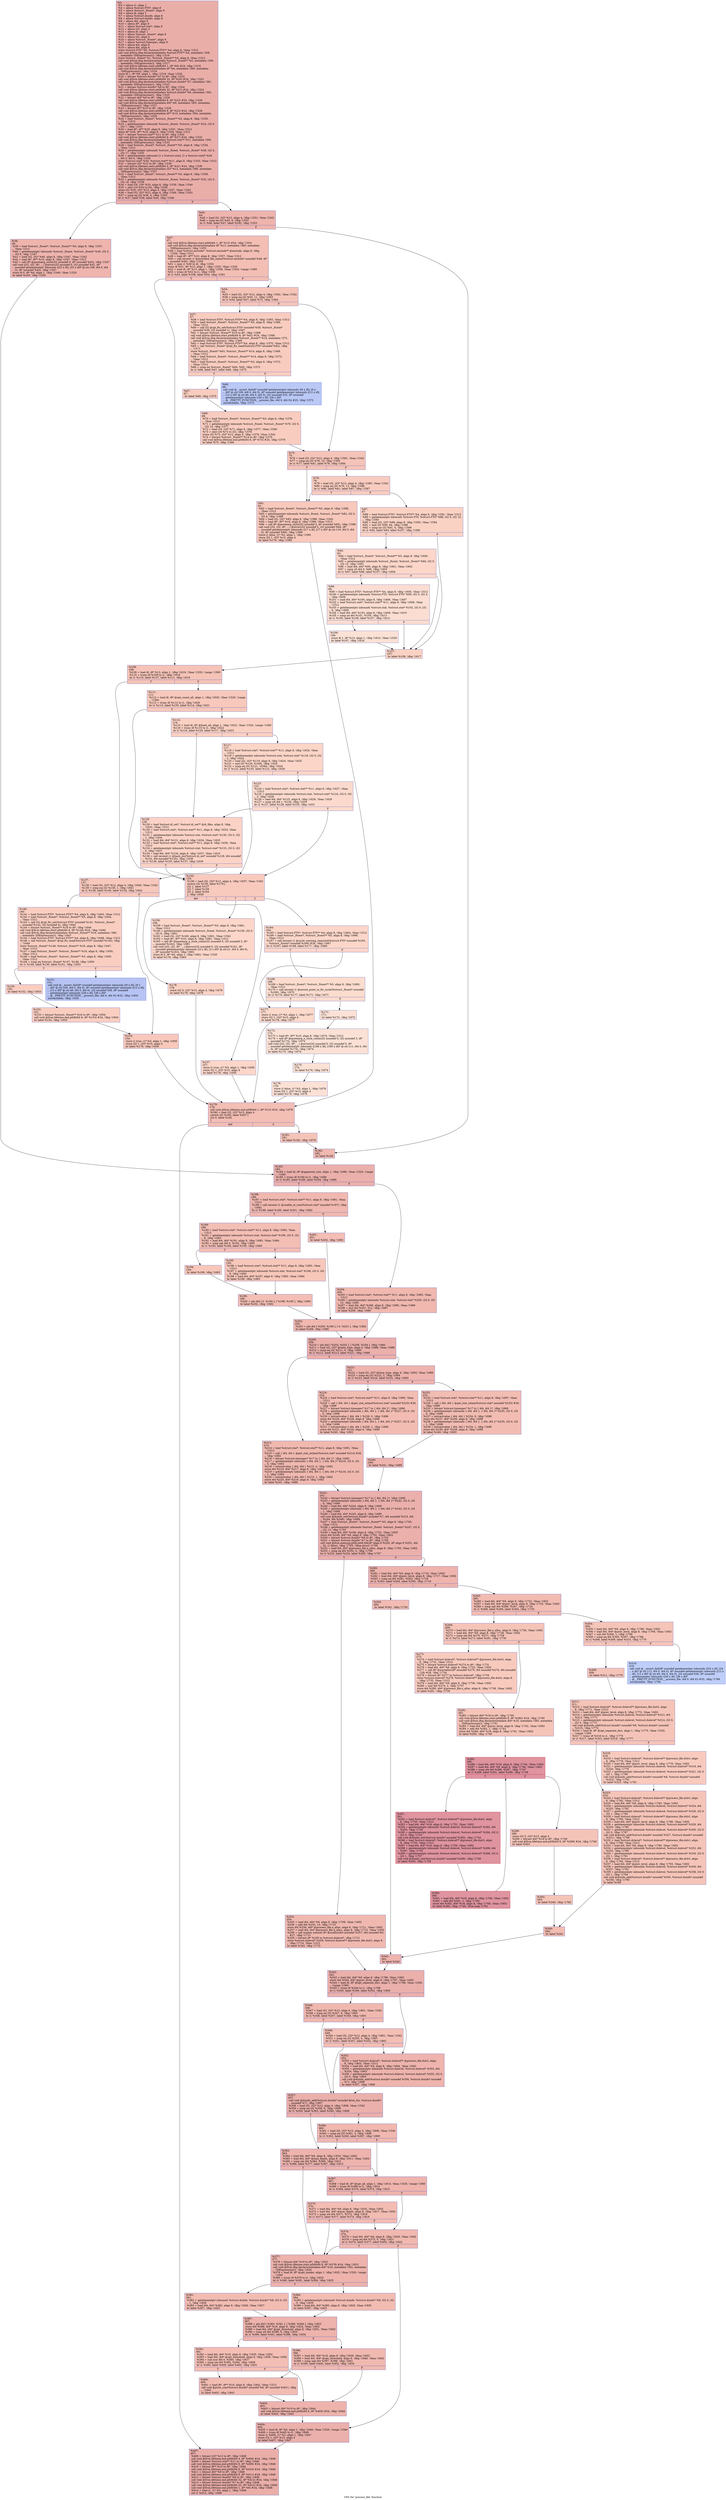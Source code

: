 digraph "CFG for 'process_file' function" {
	label="CFG for 'process_file' function";

	Node0x2378370 [shape=record,color="#3d50c3ff", style=filled, fillcolor="#d0473d70",label="{%2:\l  %3 = alloca i1, align 1\l  %4 = alloca %struct.FTS*, align 8\l  %5 = alloca %struct._ftsent*, align 8\l  %6 = alloca i8, align 1\l  %7 = alloca %struct.duinfo, align 8\l  %8 = alloca %struct.duinfo, align 8\l  %9 = alloca i64, align 8\l  %10 = alloca i8*, align 8\l  %11 = alloca %struct.stat*, align 8\l  %12 = alloca i32, align 4\l  %13 = alloca i8, align 1\l  %14 = alloca %struct._ftsent*, align 8\l  %15 = alloca i32, align 4\l  %16 = alloca %struct._ftsent*, align 8\l  %17 = alloca %struct.timespec, align 8\l  %18 = alloca i64, align 8\l  %19 = alloca i64, align 8\l  store %struct.FTS* %0, %struct.FTS** %4, align 8, !tbaa !1512\l  call void @llvm.dbg.declare(metadata %struct.FTS** %4, metadata !358,\l... metadata !DIExpression()), !dbg !1516\l  store %struct._ftsent* %1, %struct._ftsent** %5, align 8, !tbaa !1512\l  call void @llvm.dbg.declare(metadata %struct._ftsent** %5, metadata !359,\l... metadata !DIExpression()), !dbg !1517\l  call void @llvm.lifetime.start.p0i8(i64 1, i8* %6) #24, !dbg !1518\l  call void @llvm.dbg.declare(metadata i8* %6, metadata !360, metadata\l... !DIExpression()), !dbg !1519\l  store i8 1, i8* %6, align 1, !dbg !1519, !tbaa !1520\l  %20 = bitcast %struct.duinfo* %7 to i8*, !dbg !1522\l  call void @llvm.lifetime.start.p0i8(i64 32, i8* %20) #24, !dbg !1522\l  call void @llvm.dbg.declare(metadata %struct.duinfo* %7, metadata !361,\l... metadata !DIExpression()), !dbg !1523\l  %21 = bitcast %struct.duinfo* %8 to i8*, !dbg !1524\l  call void @llvm.lifetime.start.p0i8(i64 32, i8* %21) #24, !dbg !1524\l  call void @llvm.dbg.declare(metadata %struct.duinfo* %8, metadata !362,\l... metadata !DIExpression()), !dbg !1525\l  %22 = bitcast i64* %9 to i8*, !dbg !1526\l  call void @llvm.lifetime.start.p0i8(i64 8, i8* %22) #24, !dbg !1526\l  call void @llvm.dbg.declare(metadata i64* %9, metadata !363, metadata\l... !DIExpression()), !dbg !1527\l  %23 = bitcast i8** %10 to i8*, !dbg !1528\l  call void @llvm.lifetime.start.p0i8(i64 8, i8* %23) #24, !dbg !1528\l  call void @llvm.dbg.declare(metadata i8** %10, metadata !364, metadata\l... !DIExpression()), !dbg !1529\l  %24 = load %struct._ftsent*, %struct._ftsent** %5, align 8, !dbg !1530,\l... !tbaa !1512\l  %25 = getelementptr inbounds %struct._ftsent, %struct._ftsent* %24, i32 0,\l... i32 7, !dbg !1531\l  %26 = load i8*, i8** %25, align 8, !dbg !1531, !tbaa !1512\l  store i8* %26, i8** %10, align 8, !dbg !1529, !tbaa !1512\l  %27 = bitcast %struct.stat** %11 to i8*, !dbg !1532\l  call void @llvm.lifetime.start.p0i8(i64 8, i8* %27) #24, !dbg !1532\l  call void @llvm.dbg.declare(metadata %struct.stat** %11, metadata !365,\l... metadata !DIExpression()), !dbg !1533\l  %28 = load %struct._ftsent*, %struct._ftsent** %5, align 8, !dbg !1534,\l... !tbaa !1512\l  %29 = getelementptr inbounds %struct._ftsent, %struct._ftsent* %28, i32 0,\l... i32 17, !dbg !1535\l  %30 = getelementptr inbounds [1 x %struct.stat], [1 x %struct.stat]* %29,\l... i64 0, i64 0, !dbg !1534\l  store %struct.stat* %30, %struct.stat** %11, align 8, !dbg !1533, !tbaa !1512\l  %31 = bitcast i32* %12 to i8*, !dbg !1536\l  call void @llvm.lifetime.start.p0i8(i64 4, i8* %31) #24, !dbg !1536\l  call void @llvm.dbg.declare(metadata i32* %12, metadata !368, metadata\l... !DIExpression()), !dbg !1537\l  %32 = load %struct._ftsent*, %struct._ftsent** %5, align 8, !dbg !1538,\l... !tbaa !1512\l  %33 = getelementptr inbounds %struct._ftsent, %struct._ftsent* %32, i32 0,\l... i32 14, !dbg !1539\l  %34 = load i16, i16* %33, align 8, !dbg !1539, !tbaa !1540\l  %35 = zext i16 %34 to i32, !dbg !1538\l  store i32 %35, i32* %12, align 4, !dbg !1537, !tbaa !1542\l  %36 = load i32, i32* %12, align 4, !dbg !1544, !tbaa !1542\l  %37 = icmp eq i32 %36, 4, !dbg !1545\l  br i1 %37, label %38, label %44, !dbg !1546\l|{<s0>T|<s1>F}}"];
	Node0x2378370:s0 -> Node0x234e450;
	Node0x2378370:s1 -> Node0x234e4a0;
	Node0x234e450 [shape=record,color="#3d50c3ff", style=filled, fillcolor="#d8564670",label="{%38:\l38:                                               \l  %39 = load %struct._ftsent*, %struct._ftsent** %5, align 8, !dbg !1547,\l... !tbaa !1512\l  %40 = getelementptr inbounds %struct._ftsent, %struct._ftsent* %39, i32 0,\l... i32 8, !dbg !1547\l  %41 = load i32, i32* %40, align 8, !dbg !1547, !tbaa !1542\l  %42 = load i8*, i8** %10, align 8, !dbg !1547, !tbaa !1512\l  %43 = call i8* @quotearg_style(i32 noundef 4, i8* noundef %42), !dbg !1547\l  call void (i32, i32, i8*, ...) @error(i32 noundef 0, i32 noundef %41, i8*\l... noundef getelementptr inbounds ([25 x i8], [25 x i8]* @.str.108, i64 0, i64\l... 0), i8* noundef %43), !dbg !1547\l  store i8 0, i8* %6, align 1, !dbg !1549, !tbaa !1520\l  br label %183, !dbg !1550\l}"];
	Node0x234e450 -> Node0x237a3d0;
	Node0x234e4a0 [shape=record,color="#3d50c3ff", style=filled, fillcolor="#d8564670",label="{%44:\l44:                                               \l  %45 = load i32, i32* %12, align 4, !dbg !1551, !tbaa !1542\l  %46 = icmp ne i32 %45, 6, !dbg !1552\l  br i1 %46, label %47, label %182, !dbg !1553\l|{<s0>T|<s1>F}}"];
	Node0x234e4a0:s0 -> Node0x234e4f0;
	Node0x234e4a0:s1 -> Node0x237a380;
	Node0x234e4f0 [shape=record,color="#3d50c3ff", style=filled, fillcolor="#e36c5570",label="{%47:\l47:                                               \l  call void @llvm.lifetime.start.p0i8(i64 1, i8* %13) #24, !dbg !1554\l  call void @llvm.dbg.declare(metadata i8* %13, metadata !369, metadata\l... !DIExpression()), !dbg !1555\l  %48 = load %struct.exclude*, %struct.exclude** @exclude, align 8, !dbg\l... !1556, !tbaa !1512\l  %49 = load i8*, i8** %10, align 8, !dbg !1557, !tbaa !1512\l  %50 = call zeroext i1 @excluded_file_name(%struct.exclude* noundef %48, i8*\l... noundef %49), !dbg !1558\l  %51 = zext i1 %50 to i8, !dbg !1555\l  store i8 %51, i8* %13, align 1, !dbg !1555, !tbaa !1520\l  %52 = load i8, i8* %13, align 1, !dbg !1559, !tbaa !1520, !range !1560\l  %53 = trunc i8 %52 to i1, !dbg !1559\l  br i1 %53, label %108, label %54, !dbg !1561\l|{<s0>T|<s1>F}}"];
	Node0x234e4f0:s0 -> Node0x2379bb0;
	Node0x234e4f0:s1 -> Node0x234e540;
	Node0x234e540 [shape=record,color="#3d50c3ff", style=filled, fillcolor="#e97a5f70",label="{%54:\l54:                                               \l  %55 = load i32, i32* %12, align 4, !dbg !1562, !tbaa !1542\l  %56 = icmp eq i32 %55, 11, !dbg !1563\l  br i1 %56, label %57, label %75, !dbg !1564\l|{<s0>T|<s1>F}}"];
	Node0x234e540:s0 -> Node0x234e590;
	Node0x234e540:s1 -> Node0x234e6d0;
	Node0x234e590 [shape=record,color="#3d50c3ff", style=filled, fillcolor="#f08b6e70",label="{%57:\l57:                                               \l  %58 = load %struct.FTS*, %struct.FTS** %4, align 8, !dbg !1565, !tbaa !1512\l  %59 = load %struct._ftsent*, %struct._ftsent** %5, align 8, !dbg !1566,\l... !tbaa !1512\l  %60 = call i32 @rpl_fts_set(%struct.FTS* noundef %58, %struct._ftsent*\l... noundef %59, i32 noundef 1), !dbg !1567\l  %61 = bitcast %struct._ftsent** %14 to i8*, !dbg !1568\l  call void @llvm.lifetime.start.p0i8(i64 8, i8* %61) #24, !dbg !1568\l  call void @llvm.dbg.declare(metadata %struct._ftsent** %14, metadata !373,\l... metadata !DIExpression()), !dbg !1569\l  %62 = load %struct.FTS*, %struct.FTS** %4, align 8, !dbg !1570, !tbaa !1512\l  %63 = call %struct._ftsent* @rpl_fts_read(%struct.FTS* noundef %62), !dbg\l... !1571\l  store %struct._ftsent* %63, %struct._ftsent** %14, align 8, !dbg !1569,\l... !tbaa !1512\l  %64 = load %struct._ftsent*, %struct._ftsent** %14, align 8, !dbg !1572,\l... !tbaa !1512\l  %65 = load %struct._ftsent*, %struct._ftsent** %5, align 8, !dbg !1572,\l... !tbaa !1512\l  %66 = icmp eq %struct._ftsent* %64, %65, !dbg !1572\l  br i1 %66, label %67, label %68, !dbg !1575\l|{<s0>T|<s1>F}}"];
	Node0x234e590:s0 -> Node0x234e5e0;
	Node0x234e590:s1 -> Node0x234e630;
	Node0x234e5e0 [shape=record,color="#3d50c3ff", style=filled, fillcolor="#f08b6e70",label="{%67:\l67:                                               \l  br label %69, !dbg !1575\l}"];
	Node0x234e5e0 -> Node0x234e680;
	Node0x234e630 [shape=record,color="#3d50c3ff", style=filled, fillcolor="#6282ea70",label="{%68:\l68:                                               \l  call void @__assert_fail(i8* noundef getelementptr inbounds ([9 x i8], [9 x\l... i8]* @.str.109, i64 0, i64 0), i8* noundef getelementptr inbounds ([12 x i8],\l... [12 x i8]* @.str.49, i64 0, i64 0), i32 noundef 525, i8* noundef\l... getelementptr inbounds ([36 x i8], [36 x i8]*\l... @__PRETTY_FUNCTION__.process_file, i64 0, i64 0)) #25, !dbg !1572\l  unreachable, !dbg !1572\l}"];
	Node0x234e680 [shape=record,color="#3d50c3ff", style=filled, fillcolor="#f08b6e70",label="{%69:\l69:                                               \l  %70 = load %struct._ftsent*, %struct._ftsent** %5, align 8, !dbg !1576,\l... !tbaa !1512\l  %71 = getelementptr inbounds %struct._ftsent, %struct._ftsent* %70, i32 0,\l... i32 14, !dbg !1577\l  %72 = load i16, i16* %71, align 8, !dbg !1577, !tbaa !1540\l  %73 = zext i16 %72 to i32, !dbg !1576\l  store i32 %73, i32* %12, align 4, !dbg !1578, !tbaa !1542\l  %74 = bitcast %struct._ftsent** %14 to i8*, !dbg !1579\l  call void @llvm.lifetime.end.p0i8(i64 8, i8* %74) #24, !dbg !1579\l  br label %75, !dbg !1580\l}"];
	Node0x234e680 -> Node0x234e6d0;
	Node0x234e6d0 [shape=record,color="#3d50c3ff", style=filled, fillcolor="#e97a5f70",label="{%75:\l75:                                               \l  %76 = load i32, i32* %12, align 4, !dbg !1581, !tbaa !1542\l  %77 = icmp eq i32 %76, 10, !dbg !1583\l  br i1 %77, label %81, label %78, !dbg !1584\l|{<s0>T|<s1>F}}"];
	Node0x234e6d0:s0 -> Node0x234e770;
	Node0x234e6d0:s1 -> Node0x234e720;
	Node0x234e720 [shape=record,color="#3d50c3ff", style=filled, fillcolor="#f08b6e70",label="{%78:\l78:                                               \l  %79 = load i32, i32* %12, align 4, !dbg !1585, !tbaa !1542\l  %80 = icmp eq i32 %79, 13, !dbg !1586\l  br i1 %80, label %81, label %87, !dbg !1587\l|{<s0>T|<s1>F}}"];
	Node0x234e720:s0 -> Node0x234e770;
	Node0x234e720:s1 -> Node0x234e7c0;
	Node0x234e770 [shape=record,color="#3d50c3ff", style=filled, fillcolor="#ed836670",label="{%81:\l81:                                               \l  %82 = load %struct._ftsent*, %struct._ftsent** %5, align 8, !dbg !1588,\l... !tbaa !1512\l  %83 = getelementptr inbounds %struct._ftsent, %struct._ftsent* %82, i32 0,\l... i32 8, !dbg !1588\l  %84 = load i32, i32* %83, align 8, !dbg !1588, !tbaa !1542\l  %85 = load i8*, i8** %10, align 8, !dbg !1588, !tbaa !1512\l  %86 = call i8* @quotearg_style(i32 noundef 4, i8* noundef %85), !dbg !1588\l  call void (i32, i32, i8*, ...) @error(i32 noundef 0, i32 noundef %84, i8*\l... noundef getelementptr inbounds ([17 x i8], [17 x i8]* @.str.110, i64 0, i64\l... 0), i8* noundef %86), !dbg !1588\l  store i1 false, i1* %3, align 1, !dbg !1590\l  store i32 1, i32* %15, align 4\l  br label %179, !dbg !1590\l}"];
	Node0x234e770 -> Node0x237a2e0;
	Node0x234e7c0 [shape=record,color="#3d50c3ff", style=filled, fillcolor="#f4987a70",label="{%87:\l87:                                               \l  %88 = load %struct.FTS*, %struct.FTS** %4, align 8, !dbg !1591, !tbaa !1512\l  %89 = getelementptr inbounds %struct.FTS, %struct.FTS* %88, i32 0, i32 10,\l... !dbg !1593\l  %90 = load i32, i32* %89, align 8, !dbg !1593, !tbaa !1594\l  %91 = and i32 %90, 64, !dbg !1598\l  %92 = icmp ne i32 %91, 0, !dbg !1598\l  br i1 %92, label %93, label %107, !dbg !1599\l|{<s0>T|<s1>F}}"];
	Node0x234e7c0:s0 -> Node0x2379a70;
	Node0x234e7c0:s1 -> Node0x2379b60;
	Node0x2379a70 [shape=record,color="#3d50c3ff", style=filled, fillcolor="#f6a38570",label="{%93:\l93:                                               \l  %94 = load %struct._ftsent*, %struct._ftsent** %5, align 8, !dbg !1600,\l... !tbaa !1512\l  %95 = getelementptr inbounds %struct._ftsent, %struct._ftsent* %94, i32 0,\l... i32 12, !dbg !1601\l  %96 = load i64, i64* %95, align 8, !dbg !1601, !tbaa !1602\l  %97 = icmp slt i64 0, %96, !dbg !1603\l  br i1 %97, label %98, label %107, !dbg !1604\l|{<s0>T|<s1>F}}"];
	Node0x2379a70:s0 -> Node0x2379ac0;
	Node0x2379a70:s1 -> Node0x2379b60;
	Node0x2379ac0 [shape=record,color="#3d50c3ff", style=filled, fillcolor="#f7b39670",label="{%98:\l98:                                               \l  %99 = load %struct.FTS*, %struct.FTS** %4, align 8, !dbg !1605, !tbaa !1512\l  %100 = getelementptr inbounds %struct.FTS, %struct.FTS* %99, i32 0, i32 3,\l... !dbg !1606\l  %101 = load i64, i64* %100, align 8, !dbg !1606, !tbaa !1607\l  %102 = load %struct.stat*, %struct.stat** %11, align 8, !dbg !1608, !tbaa\l... !1512\l  %103 = getelementptr inbounds %struct.stat, %struct.stat* %102, i32 0, i32\l... 0, !dbg !1609\l  %104 = load i64, i64* %103, align 8, !dbg !1609, !tbaa !1610\l  %105 = icmp ne i64 %101, %104, !dbg !1613\l  br i1 %105, label %106, label %107, !dbg !1614\l|{<s0>T|<s1>F}}"];
	Node0x2379ac0:s0 -> Node0x2379b10;
	Node0x2379ac0:s1 -> Node0x2379b60;
	Node0x2379b10 [shape=record,color="#3d50c3ff", style=filled, fillcolor="#f7bca170",label="{%106:\l106:                                              \l  store i8 1, i8* %13, align 1, !dbg !1615, !tbaa !1520\l  br label %107, !dbg !1616\l}"];
	Node0x2379b10 -> Node0x2379b60;
	Node0x2379b60 [shape=record,color="#3d50c3ff", style=filled, fillcolor="#f4987a70",label="{%107:\l107:                                              \l  br label %108, !dbg !1617\l}"];
	Node0x2379b60 -> Node0x2379bb0;
	Node0x2379bb0 [shape=record,color="#3d50c3ff", style=filled, fillcolor="#e8765c70",label="{%108:\l108:                                              \l  %109 = load i8, i8* %13, align 1, !dbg !1618, !tbaa !1520, !range !1560\l  %110 = trunc i8 %109 to i1, !dbg !1618\l  br i1 %110, label %137, label %111, !dbg !1619\l|{<s0>T|<s1>F}}"];
	Node0x2379bb0:s0 -> Node0x2379d90;
	Node0x2379bb0:s1 -> Node0x2379c00;
	Node0x2379c00 [shape=record,color="#3d50c3ff", style=filled, fillcolor="#ed836670",label="{%111:\l111:                                              \l  %112 = load i8, i8* @opt_count_all, align 1, !dbg !1620, !tbaa !1520, !range\l... !1560\l  %113 = trunc i8 %112 to i1, !dbg !1620\l  br i1 %113, label %155, label %114, !dbg !1621\l|{<s0>T|<s1>F}}"];
	Node0x2379c00:s0 -> Node0x2379f70;
	Node0x2379c00:s1 -> Node0x2379c50;
	Node0x2379c50 [shape=record,color="#3d50c3ff", style=filled, fillcolor="#f3947570",label="{%114:\l114:                                              \l  %115 = load i8, i8* @hash_all, align 1, !dbg !1622, !tbaa !1520, !range !1560\l  %116 = trunc i8 %115 to i1, !dbg !1622\l  br i1 %116, label %128, label %117, !dbg !1623\l|{<s0>T|<s1>F}}"];
	Node0x2379c50:s0 -> Node0x2379d40;
	Node0x2379c50:s1 -> Node0x2379ca0;
	Node0x2379ca0 [shape=record,color="#3d50c3ff", style=filled, fillcolor="#f5a08170",label="{%117:\l117:                                              \l  %118 = load %struct.stat*, %struct.stat** %11, align 8, !dbg !1624, !tbaa\l... !1512\l  %119 = getelementptr inbounds %struct.stat, %struct.stat* %118, i32 0, i32\l... 3, !dbg !1624\l  %120 = load i32, i32* %119, align 8, !dbg !1624, !tbaa !1625\l  %121 = and i32 %120, 61440, !dbg !1624\l  %122 = icmp eq i32 %121, 16384, !dbg !1624\l  br i1 %122, label %155, label %123, !dbg !1626\l|{<s0>T|<s1>F}}"];
	Node0x2379ca0:s0 -> Node0x2379f70;
	Node0x2379ca0:s1 -> Node0x2379cf0;
	Node0x2379cf0 [shape=record,color="#3d50c3ff", style=filled, fillcolor="#f7ac8e70",label="{%123:\l123:                                              \l  %124 = load %struct.stat*, %struct.stat** %11, align 8, !dbg !1627, !tbaa\l... !1512\l  %125 = getelementptr inbounds %struct.stat, %struct.stat* %124, i32 0, i32\l... 2, !dbg !1628\l  %126 = load i64, i64* %125, align 8, !dbg !1628, !tbaa !1629\l  %127 = icmp ult i64 1, %126, !dbg !1630\l  br i1 %127, label %128, label %155, !dbg !1631\l|{<s0>T|<s1>F}}"];
	Node0x2379cf0:s0 -> Node0x2379d40;
	Node0x2379cf0:s1 -> Node0x2379f70;
	Node0x2379d40 [shape=record,color="#3d50c3ff", style=filled, fillcolor="#f59c7d70",label="{%128:\l128:                                              \l  %129 = load %struct.di_set*, %struct.di_set** @di_files, align 8, !dbg\l... !1632, !tbaa !1512\l  %130 = load %struct.stat*, %struct.stat** %11, align 8, !dbg !1633, !tbaa\l... !1512\l  %131 = getelementptr inbounds %struct.stat, %struct.stat* %130, i32 0, i32\l... 1, !dbg !1634\l  %132 = load i64, i64* %131, align 8, !dbg !1634, !tbaa !1635\l  %133 = load %struct.stat*, %struct.stat** %11, align 8, !dbg !1636, !tbaa\l... !1512\l  %134 = getelementptr inbounds %struct.stat, %struct.stat* %133, i32 0, i32\l... 0, !dbg !1637\l  %135 = load i64, i64* %134, align 8, !dbg !1637, !tbaa !1610\l  %136 = call zeroext i1 @hash_ins(%struct.di_set* noundef %129, i64 noundef\l... %132, i64 noundef %135), !dbg !1638\l  br i1 %136, label %155, label %137, !dbg !1639\l|{<s0>T|<s1>F}}"];
	Node0x2379d40:s0 -> Node0x2379f70;
	Node0x2379d40:s1 -> Node0x2379d90;
	Node0x2379d90 [shape=record,color="#3d50c3ff", style=filled, fillcolor="#ed836670",label="{%137:\l137:                                              \l  %138 = load i32, i32* %12, align 4, !dbg !1640, !tbaa !1542\l  %139 = icmp eq i32 %138, 1, !dbg !1641\l  br i1 %139, label %140, label %154, !dbg !1642\l|{<s0>T|<s1>F}}"];
	Node0x2379d90:s0 -> Node0x2379de0;
	Node0x2379d90:s1 -> Node0x2379f20;
	Node0x2379de0 [shape=record,color="#3d50c3ff", style=filled, fillcolor="#f2907270",label="{%140:\l140:                                              \l  %141 = load %struct.FTS*, %struct.FTS** %4, align 8, !dbg !1643, !tbaa !1512\l  %142 = load %struct._ftsent*, %struct._ftsent** %5, align 8, !dbg !1644,\l... !tbaa !1512\l  %143 = call i32 @rpl_fts_set(%struct.FTS* noundef %141, %struct._ftsent*\l... noundef %142, i32 noundef 4), !dbg !1645\l  %144 = bitcast %struct._ftsent** %16 to i8*, !dbg !1646\l  call void @llvm.lifetime.start.p0i8(i64 8, i8* %144) #24, !dbg !1646\l  call void @llvm.dbg.declare(metadata %struct._ftsent** %16, metadata !380,\l... metadata !DIExpression()), !dbg !1647\l  %145 = load %struct.FTS*, %struct.FTS** %4, align 8, !dbg !1648, !tbaa !1512\l  %146 = call %struct._ftsent* @rpl_fts_read(%struct.FTS* noundef %145), !dbg\l... !1649\l  store %struct._ftsent* %146, %struct._ftsent** %16, align 8, !dbg !1647,\l... !tbaa !1512\l  %147 = load %struct._ftsent*, %struct._ftsent** %16, align 8, !dbg !1650,\l... !tbaa !1512\l  %148 = load %struct._ftsent*, %struct._ftsent** %5, align 8, !dbg !1650,\l... !tbaa !1512\l  %149 = icmp eq %struct._ftsent* %147, %148, !dbg !1650\l  br i1 %149, label %150, label %151, !dbg !1653\l|{<s0>T|<s1>F}}"];
	Node0x2379de0:s0 -> Node0x2379e30;
	Node0x2379de0:s1 -> Node0x2379e80;
	Node0x2379e30 [shape=record,color="#3d50c3ff", style=filled, fillcolor="#f2907270",label="{%150:\l150:                                              \l  br label %152, !dbg !1653\l}"];
	Node0x2379e30 -> Node0x2379ed0;
	Node0x2379e80 [shape=record,color="#3d50c3ff", style=filled, fillcolor="#5b7ae570",label="{%151:\l151:                                              \l  call void @__assert_fail(i8* noundef getelementptr inbounds ([9 x i8], [9 x\l... i8]* @.str.109, i64 0, i64 0), i8* noundef getelementptr inbounds ([12 x i8],\l... [12 x i8]* @.str.49, i64 0, i64 0), i32 noundef 558, i8* noundef\l... getelementptr inbounds ([36 x i8], [36 x i8]*\l... @__PRETTY_FUNCTION__.process_file, i64 0, i64 0)) #25, !dbg !1650\l  unreachable, !dbg !1650\l}"];
	Node0x2379ed0 [shape=record,color="#3d50c3ff", style=filled, fillcolor="#f2907270",label="{%152:\l152:                                              \l  %153 = bitcast %struct._ftsent** %16 to i8*, !dbg !1654\l  call void @llvm.lifetime.end.p0i8(i64 8, i8* %153) #24, !dbg !1654\l  br label %154, !dbg !1655\l}"];
	Node0x2379ed0 -> Node0x2379f20;
	Node0x2379f20 [shape=record,color="#3d50c3ff", style=filled, fillcolor="#ed836670",label="{%154:\l154:                                              \l  store i1 true, i1* %3, align 1, !dbg !1656\l  store i32 1, i32* %15, align 4\l  br label %179, !dbg !1656\l}"];
	Node0x2379f20 -> Node0x237a2e0;
	Node0x2379f70 [shape=record,color="#3d50c3ff", style=filled, fillcolor="#ef886b70",label="{%155:\l155:                                              \l  %156 = load i32, i32* %12, align 4, !dbg !1657, !tbaa !1542\l  switch i32 %156, label %178 [\l    i32 1, label %157\l    i32 7, label %158\l    i32 2, label %164\l  ], !dbg !1658\l|{<s0>def|<s1>1|<s2>7|<s3>2}}"];
	Node0x2379f70:s0 -> Node0x237a290;
	Node0x2379f70:s1 -> Node0x2379fc0;
	Node0x2379f70:s2 -> Node0x237a010;
	Node0x2379f70:s3 -> Node0x237a060;
	Node0x2379fc0 [shape=record,color="#3d50c3ff", style=filled, fillcolor="#f6a38570",label="{%157:\l157:                                              \l  store i1 true, i1* %3, align 1, !dbg !1659\l  store i32 1, i32* %15, align 4\l  br label %179, !dbg !1659\l}"];
	Node0x2379fc0 -> Node0x237a2e0;
	Node0x237a010 [shape=record,color="#3d50c3ff", style=filled, fillcolor="#f6a38570",label="{%158:\l158:                                              \l  %159 = load %struct._ftsent*, %struct._ftsent** %5, align 8, !dbg !1661,\l... !tbaa !1512\l  %160 = getelementptr inbounds %struct._ftsent, %struct._ftsent* %159, i32 0,\l... i32 8, !dbg !1661\l  %161 = load i32, i32* %160, align 8, !dbg !1661, !tbaa !1542\l  %162 = load i8*, i8** %10, align 8, !dbg !1661, !tbaa !1512\l  %163 = call i8* @quotearg_n_style_colon(i32 noundef 0, i32 noundef 3, i8*\l... noundef %162), !dbg !1661\l  call void (i32, i32, i8*, ...) @error(i32 noundef 0, i32 noundef %161, i8*\l... noundef getelementptr inbounds ([3 x i8], [3 x i8]* @.str.21, i64 0, i64 0),\l... i8* noundef %163), !dbg !1661\l  store i8 0, i8* %6, align 1, !dbg !1662, !tbaa !1520\l  br label %178, !dbg !1663\l}"];
	Node0x237a010 -> Node0x237a290;
	Node0x237a060 [shape=record,color="#3d50c3ff", style=filled, fillcolor="#f6a38570",label="{%164:\l164:                                              \l  %165 = load %struct.FTS*, %struct.FTS** %4, align 8, !dbg !1664, !tbaa !1512\l  %166 = load %struct._ftsent*, %struct._ftsent** %5, align 8, !dbg !1666,\l... !tbaa !1512\l  %167 = call zeroext i1 @cycle_warning_required(%struct.FTS* noundef %165,\l... %struct._ftsent* noundef %166) #26, !dbg !1667\l  br i1 %167, label %168, label %177, !dbg !1668\l|{<s0>T|<s1>F}}"];
	Node0x237a060:s0 -> Node0x237a0b0;
	Node0x237a060:s1 -> Node0x237a240;
	Node0x237a0b0 [shape=record,color="#3d50c3ff", style=filled, fillcolor="#f7af9170",label="{%168:\l168:                                              \l  %169 = load %struct._ftsent*, %struct._ftsent** %5, align 8, !dbg !1669,\l... !tbaa !1512\l  %170 = call zeroext i1 @mount_point_in_fts_cycle(%struct._ftsent* noundef\l... %169), !dbg !1670\l  br i1 %170, label %177, label %171, !dbg !1671\l|{<s0>T|<s1>F}}"];
	Node0x237a0b0:s0 -> Node0x237a240;
	Node0x237a0b0:s1 -> Node0x237a100;
	Node0x237a100 [shape=record,color="#3d50c3ff", style=filled, fillcolor="#f7bca170",label="{%171:\l171:                                              \l  br label %172, !dbg !1672\l}"];
	Node0x237a100 -> Node0x237a150;
	Node0x237a150 [shape=record,color="#3d50c3ff", style=filled, fillcolor="#f7bca170",label="{%172:\l172:                                              \l  %173 = load i8*, i8** %10, align 8, !dbg !1674, !tbaa !1512\l  %174 = call i8* @quotearg_n_style_colon(i32 noundef 0, i32 noundef 3, i8*\l... noundef %173), !dbg !1674\l  call void (i32, i32, i8*, ...) @error(i32 noundef 0, i32 noundef 0, i8*\l... noundef getelementptr inbounds ([186 x i8], [186 x i8]* @.str.111, i64 0, i64\l... 0), i8* noundef %174), !dbg !1674\l  br label %175, !dbg !1674\l}"];
	Node0x237a150 -> Node0x237a1a0;
	Node0x237a1a0 [shape=record,color="#3d50c3ff", style=filled, fillcolor="#f7bca170",label="{%175:\l175:                                              \l  br label %176, !dbg !1674\l}"];
	Node0x237a1a0 -> Node0x237a1f0;
	Node0x237a1f0 [shape=record,color="#3d50c3ff", style=filled, fillcolor="#f7bca170",label="{%176:\l176:                                              \l  store i1 false, i1* %3, align 1, !dbg !1676\l  store i32 1, i32* %15, align 4\l  br label %179, !dbg !1676\l}"];
	Node0x237a1f0 -> Node0x237a2e0;
	Node0x237a240 [shape=record,color="#3d50c3ff", style=filled, fillcolor="#f7a88970",label="{%177:\l177:                                              \l  store i1 true, i1* %3, align 1, !dbg !1677\l  store i32 1, i32* %15, align 4\l  br label %179, !dbg !1677\l}"];
	Node0x237a240 -> Node0x237a2e0;
	Node0x237a290 [shape=record,color="#3d50c3ff", style=filled, fillcolor="#f4987a70",label="{%178:\l178:                                              \l  store i32 0, i32* %15, align 4, !dbg !1678\l  br label %179, !dbg !1678\l}"];
	Node0x237a290 -> Node0x237a2e0;
	Node0x237a2e0 [shape=record,color="#3d50c3ff", style=filled, fillcolor="#e36c5570",label="{%179:\l179:                                              \l  call void @llvm.lifetime.end.p0i8(i64 1, i8* %13) #24, !dbg !1678\l  %180 = load i32, i32* %15, align 4\l  switch i32 %180, label %407 [\l    i32 0, label %181\l  ]\l|{<s0>def|<s1>0}}"];
	Node0x237a2e0:s0 -> Node0x237b500;
	Node0x237a2e0:s1 -> Node0x237a330;
	Node0x237a330 [shape=record,color="#3d50c3ff", style=filled, fillcolor="#e97a5f70",label="{%181:\l181:                                              \l  br label %182, !dbg !1679\l}"];
	Node0x237a330 -> Node0x237a380;
	Node0x237a380 [shape=record,color="#3d50c3ff", style=filled, fillcolor="#de614d70",label="{%182:\l182:                                              \l  br label %183\l}"];
	Node0x237a380 -> Node0x237a3d0;
	Node0x237a3d0 [shape=record,color="#3d50c3ff", style=filled, fillcolor="#d24b4070",label="{%183:\l183:                                              \l  %184 = load i8, i8* @apparent_size, align 1, !dbg !1680, !tbaa !1520, !range\l... !1560\l  %185 = trunc i8 %184 to i1, !dbg !1680\l  br i1 %185, label %186, label %204, !dbg !1680\l|{<s0>T|<s1>F}}"];
	Node0x237a3d0:s0 -> Node0x237a420;
	Node0x237a3d0:s1 -> Node0x237a650;
	Node0x237a420 [shape=record,color="#3d50c3ff", style=filled, fillcolor="#dc5d4a70",label="{%186:\l186:                                              \l  %187 = load %struct.stat*, %struct.stat** %11, align 8, !dbg !1681, !tbaa\l... !1512\l  %188 = call zeroext i1 @usable_st_size(%struct.stat* noundef %187), !dbg\l... !1682\l  br i1 %188, label %189, label %201, !dbg !1682\l|{<s0>T|<s1>F}}"];
	Node0x237a420:s0 -> Node0x237a470;
	Node0x237a420:s1 -> Node0x237a5b0;
	Node0x237a470 [shape=record,color="#3d50c3ff", style=filled, fillcolor="#e36c5570",label="{%189:\l189:                                              \l  %190 = load %struct.stat*, %struct.stat** %11, align 8, !dbg !1683, !tbaa\l... !1512\l  %191 = getelementptr inbounds %struct.stat, %struct.stat* %190, i32 0, i32\l... 8, !dbg !1683\l  %192 = load i64, i64* %191, align 8, !dbg !1683, !tbaa !1684\l  %193 = icmp sgt i64 0, %192, !dbg !1683\l  br i1 %193, label %194, label %195, !dbg !1683\l|{<s0>T|<s1>F}}"];
	Node0x237a470:s0 -> Node0x237a4c0;
	Node0x237a470:s1 -> Node0x237a510;
	Node0x237a4c0 [shape=record,color="#3d50c3ff", style=filled, fillcolor="#ec7f6370",label="{%194:\l194:                                              \l  br label %199, !dbg !1683\l}"];
	Node0x237a4c0 -> Node0x237a560;
	Node0x237a510 [shape=record,color="#3d50c3ff", style=filled, fillcolor="#ec7f6370",label="{%195:\l195:                                              \l  %196 = load %struct.stat*, %struct.stat** %11, align 8, !dbg !1683, !tbaa\l... !1512\l  %197 = getelementptr inbounds %struct.stat, %struct.stat* %196, i32 0, i32\l... 8, !dbg !1683\l  %198 = load i64, i64* %197, align 8, !dbg !1683, !tbaa !1684\l  br label %199, !dbg !1683\l}"];
	Node0x237a510 -> Node0x237a560;
	Node0x237a560 [shape=record,color="#3d50c3ff", style=filled, fillcolor="#e36c5570",label="{%199:\l199:                                              \l  %200 = phi i64 [ 0, %194 ], [ %198, %195 ], !dbg !1683\l  br label %202, !dbg !1682\l}"];
	Node0x237a560 -> Node0x237a600;
	Node0x237a5b0 [shape=record,color="#3d50c3ff", style=filled, fillcolor="#e36c5570",label="{%201:\l201:                                              \l  br label %202, !dbg !1682\l}"];
	Node0x237a5b0 -> Node0x237a600;
	Node0x237a600 [shape=record,color="#3d50c3ff", style=filled, fillcolor="#dc5d4a70",label="{%202:\l202:                                              \l  %203 = phi i64 [ %200, %199 ], [ 0, %201 ], !dbg !1682\l  br label %209, !dbg !1680\l}"];
	Node0x237a600 -> Node0x237a6a0;
	Node0x237a650 [shape=record,color="#3d50c3ff", style=filled, fillcolor="#dc5d4a70",label="{%204:\l204:                                              \l  %205 = load %struct.stat*, %struct.stat** %11, align 8, !dbg !1685, !tbaa\l... !1512\l  %206 = getelementptr inbounds %struct.stat, %struct.stat* %205, i32 0, i32\l... 10, !dbg !1685\l  %207 = load i64, i64* %206, align 8, !dbg !1685, !tbaa !1686\l  %208 = mul i64 %207, 512, !dbg !1687\l  br label %209, !dbg !1680\l}"];
	Node0x237a650 -> Node0x237a6a0;
	Node0x237a6a0 [shape=record,color="#3d50c3ff", style=filled, fillcolor="#d24b4070",label="{%209:\l209:                                              \l  %210 = phi i64 [ %203, %202 ], [ %208, %204 ], !dbg !1680\l  %211 = load i32, i32* @time_type, align 4, !dbg !1688, !tbaa !1689\l  %212 = icmp eq i32 %211, 0, !dbg !1690\l  br i1 %212, label %213, label %221, !dbg !1688\l|{<s0>T|<s1>F}}"];
	Node0x237a6a0:s0 -> Node0x237a6f0;
	Node0x237a6a0:s1 -> Node0x237a740;
	Node0x237a6f0 [shape=record,color="#3d50c3ff", style=filled, fillcolor="#de614d70",label="{%213:\l213:                                              \l  %214 = load %struct.stat*, %struct.stat** %11, align 8, !dbg !1691, !tbaa\l... !1512\l  %215 = call \{ i64, i64 \} @get_stat_mtime(%struct.stat* noundef %214) #26,\l... !dbg !1692\l  %216 = bitcast %struct.timespec* %17 to \{ i64, i64 \}*, !dbg !1692\l  %217 = getelementptr inbounds \{ i64, i64 \}, \{ i64, i64 \}* %216, i32 0, i32\l... 0, !dbg !1692\l  %218 = extractvalue \{ i64, i64 \} %215, 0, !dbg !1692\l  store i64 %218, i64* %217, align 8, !dbg !1692\l  %219 = getelementptr inbounds \{ i64, i64 \}, \{ i64, i64 \}* %216, i32 0, i32\l... 1, !dbg !1692\l  %220 = extractvalue \{ i64, i64 \} %215, 1, !dbg !1692\l  store i64 %220, i64* %219, align 8, !dbg !1692\l  br label %241, !dbg !1688\l}"];
	Node0x237a6f0 -> Node0x237a880;
	Node0x237a740 [shape=record,color="#3d50c3ff", style=filled, fillcolor="#d8564670",label="{%221:\l221:                                              \l  %222 = load i32, i32* @time_type, align 4, !dbg !1693, !tbaa !1689\l  %223 = icmp eq i32 %222, 2, !dbg !1694\l  br i1 %223, label %224, label %232, !dbg !1693\l|{<s0>T|<s1>F}}"];
	Node0x237a740:s0 -> Node0x237a790;
	Node0x237a740:s1 -> Node0x237a7e0;
	Node0x237a790 [shape=record,color="#3d50c3ff", style=filled, fillcolor="#e1675170",label="{%224:\l224:                                              \l  %225 = load %struct.stat*, %struct.stat** %11, align 8, !dbg !1695, !tbaa\l... !1512\l  %226 = call \{ i64, i64 \} @get_stat_atime(%struct.stat* noundef %225) #26,\l... !dbg !1696\l  %227 = bitcast %struct.timespec* %17 to \{ i64, i64 \}*, !dbg !1696\l  %228 = getelementptr inbounds \{ i64, i64 \}, \{ i64, i64 \}* %227, i32 0, i32\l... 0, !dbg !1696\l  %229 = extractvalue \{ i64, i64 \} %226, 0, !dbg !1696\l  store i64 %229, i64* %228, align 8, !dbg !1696\l  %230 = getelementptr inbounds \{ i64, i64 \}, \{ i64, i64 \}* %227, i32 0, i32\l... 1, !dbg !1696\l  %231 = extractvalue \{ i64, i64 \} %226, 1, !dbg !1696\l  store i64 %231, i64* %230, align 8, !dbg !1696\l  br label %240, !dbg !1693\l}"];
	Node0x237a790 -> Node0x237a830;
	Node0x237a7e0 [shape=record,color="#3d50c3ff", style=filled, fillcolor="#e1675170",label="{%232:\l232:                                              \l  %233 = load %struct.stat*, %struct.stat** %11, align 8, !dbg !1697, !tbaa\l... !1512\l  %234 = call \{ i64, i64 \} @get_stat_ctime(%struct.stat* noundef %233) #26,\l... !dbg !1698\l  %235 = bitcast %struct.timespec* %17 to \{ i64, i64 \}*, !dbg !1698\l  %236 = getelementptr inbounds \{ i64, i64 \}, \{ i64, i64 \}* %235, i32 0, i32\l... 0, !dbg !1698\l  %237 = extractvalue \{ i64, i64 \} %234, 0, !dbg !1698\l  store i64 %237, i64* %236, align 8, !dbg !1698\l  %238 = getelementptr inbounds \{ i64, i64 \}, \{ i64, i64 \}* %235, i32 0, i32\l... 1, !dbg !1698\l  %239 = extractvalue \{ i64, i64 \} %234, 1, !dbg !1698\l  store i64 %239, i64* %238, align 8, !dbg !1698\l  br label %240, !dbg !1693\l}"];
	Node0x237a7e0 -> Node0x237a830;
	Node0x237a830 [shape=record,color="#3d50c3ff", style=filled, fillcolor="#d8564670",label="{%240:\l240:                                              \l  br label %241, !dbg !1688\l}"];
	Node0x237a830 -> Node0x237a880;
	Node0x237a880 [shape=record,color="#3d50c3ff", style=filled, fillcolor="#d24b4070",label="{%241:\l241:                                              \l  %242 = bitcast %struct.timespec* %17 to \{ i64, i64 \}*, !dbg !1699\l  %243 = getelementptr inbounds \{ i64, i64 \}, \{ i64, i64 \}* %242, i32 0, i32\l... 0, !dbg !1699\l  %244 = load i64, i64* %243, align 8, !dbg !1699\l  %245 = getelementptr inbounds \{ i64, i64 \}, \{ i64, i64 \}* %242, i32 0, i32\l... 1, !dbg !1699\l  %246 = load i64, i64* %245, align 8, !dbg !1699\l  call void @duinfo_set(%struct.duinfo* noundef %7, i64 noundef %210, i64\l... %244, i64 %246), !dbg !1699\l  %247 = load %struct._ftsent*, %struct._ftsent** %5, align 8, !dbg !1700,\l... !tbaa !1512\l  %248 = getelementptr inbounds %struct._ftsent, %struct._ftsent* %247, i32 0,\l... i32 12, !dbg !1701\l  %249 = load i64, i64* %248, align 8, !dbg !1701, !tbaa !1602\l  store i64 %249, i64* %9, align 8, !dbg !1702, !tbaa !1602\l  %250 = bitcast %struct.duinfo* %8 to i8*, !dbg !1703\l  %251 = bitcast %struct.duinfo* %7 to i8*, !dbg !1703\l  call void @llvm.memcpy.p0i8.p0i8.i64(i8* align 8 %250, i8* align 8 %251, i64\l... 32, i1 false), !dbg !1703, !tbaa.struct !1704\l  %252 = load i64, i64* @process_file.n_alloc, align 8, !dbg !1705, !tbaa !1602\l  %253 = icmp eq i64 %252, 0, !dbg !1706\l  br i1 %253, label %254, label %260, !dbg !1707\l|{<s0>T|<s1>F}}"];
	Node0x237a880:s0 -> Node0x237a8d0;
	Node0x237a880:s1 -> Node0x237a920;
	Node0x237a8d0 [shape=record,color="#3d50c3ff", style=filled, fillcolor="#de614d70",label="{%254:\l254:                                              \l  %255 = load i64, i64* %9, align 8, !dbg !1708, !tbaa !1602\l  %256 = add i64 %255, 10, !dbg !1710\l  store i64 %256, i64* @process_file.n_alloc, align 8, !dbg !1711, !tbaa !1602\l  %257 = load i64, i64* @process_file.n_alloc, align 8, !dbg !1712, !tbaa !1602\l  %258 = call noalias nonnull i8* @xcalloc(i64 noundef %257, i64 noundef 64)\l... #27, !dbg !1713\l  %259 = bitcast i8* %258 to %struct.dulevel*, !dbg !1713\l  store %struct.dulevel* %259, %struct.dulevel** @process_file.dulvl, align 8,\l... !dbg !1714, !tbaa !1512\l  br label %342, !dbg !1715\l}"];
	Node0x237a8d0 -> Node0x237af10;
	Node0x237a920 [shape=record,color="#3d50c3ff", style=filled, fillcolor="#d8564670",label="{%260:\l260:                                              \l  %261 = load i64, i64* %9, align 8, !dbg !1716, !tbaa !1602\l  %262 = load i64, i64* @prev_level, align 8, !dbg !1717, !tbaa !1602\l  %263 = icmp eq i64 %261, %262, !dbg !1718\l  br i1 %263, label %264, label %265, !dbg !1719\l|{<s0>T|<s1>F}}"];
	Node0x237a920:s0 -> Node0x237a970;
	Node0x237a920:s1 -> Node0x237a9c0;
	Node0x237a970 [shape=record,color="#3d50c3ff", style=filled, fillcolor="#e1675170",label="{%264:\l264:                                              \l  br label %341, !dbg !1720\l}"];
	Node0x237a970 -> Node0x237aec0;
	Node0x237a9c0 [shape=record,color="#3d50c3ff", style=filled, fillcolor="#e1675170",label="{%265:\l265:                                              \l  %266 = load i64, i64* %9, align 8, !dbg !1722, !tbaa !1602\l  %267 = load i64, i64* @prev_level, align 8, !dbg !1723, !tbaa !1602\l  %268 = icmp ugt i64 %266, %267, !dbg !1724\l  br i1 %268, label %269, label %304, !dbg !1725\l|{<s0>T|<s1>F}}"];
	Node0x237a9c0:s0 -> Node0x237aa10;
	Node0x237a9c0:s1 -> Node0x237ac90;
	Node0x237aa10 [shape=record,color="#3d50c3ff", style=filled, fillcolor="#e97a5f70",label="{%269:\l269:                                              \l  %270 = load i64, i64* @process_file.n_alloc, align 8, !dbg !1726, !tbaa !1602\l  %271 = load i64, i64* %9, align 8, !dbg !1728, !tbaa !1602\l  %272 = icmp ule i64 %270, %271, !dbg !1729\l  br i1 %272, label %273, label %281, !dbg !1730\l|{<s0>T|<s1>F}}"];
	Node0x237aa10:s0 -> Node0x237aa60;
	Node0x237aa10:s1 -> Node0x237aab0;
	Node0x237aa60 [shape=record,color="#3d50c3ff", style=filled, fillcolor="#ef886b70",label="{%273:\l273:                                              \l  %274 = load %struct.dulevel*, %struct.dulevel** @process_file.dulvl, align\l... 8, !dbg !1731, !tbaa !1512\l  %275 = bitcast %struct.dulevel* %274 to i8*, !dbg !1731\l  %276 = load i64, i64* %9, align 8, !dbg !1733, !tbaa !1602\l  %277 = call i8* @xnrealloc(i8* noundef %275, i64 noundef %276, i64 noundef\l... 128) #28, !dbg !1734\l  %278 = bitcast i8* %277 to %struct.dulevel*, !dbg !1734\l  store %struct.dulevel* %278, %struct.dulevel** @process_file.dulvl, align 8,\l... !dbg !1735, !tbaa !1512\l  %279 = load i64, i64* %9, align 8, !dbg !1736, !tbaa !1602\l  %280 = mul i64 %279, 2, !dbg !1737\l  store i64 %280, i64* @process_file.n_alloc, align 8, !dbg !1738, !tbaa !1602\l  br label %281, !dbg !1739\l}"];
	Node0x237aa60 -> Node0x237aab0;
	Node0x237aab0 [shape=record,color="#3d50c3ff", style=filled, fillcolor="#e97a5f70",label="{%281:\l281:                                              \l  %282 = bitcast i64* %18 to i8*, !dbg !1740\l  call void @llvm.lifetime.start.p0i8(i64 8, i8* %282) #24, !dbg !1740\l  call void @llvm.dbg.declare(metadata i64* %18, metadata !385, metadata\l... !DIExpression()), !dbg !1741\l  %283 = load i64, i64* @prev_level, align 8, !dbg !1742, !tbaa !1602\l  %284 = add i64 %283, 1, !dbg !1743\l  store i64 %284, i64* %18, align 8, !dbg !1741, !tbaa !1602\l  br label %285, !dbg !1740\l}"];
	Node0x237aab0 -> Node0x237ab00;
	Node0x237ab00 [shape=record,color="#b70d28ff", style=filled, fillcolor="#b70d2870",label="{%285:\l285:                                              \l  %286 = load i64, i64* %18, align 8, !dbg !1744, !tbaa !1602\l  %287 = load i64, i64* %9, align 8, !dbg !1746, !tbaa !1602\l  %288 = icmp ule i64 %286, %287, !dbg !1747\l  br i1 %288, label %291, label %289, !dbg !1748\l|{<s0>T|<s1>F}}"];
	Node0x237ab00:s0 -> Node0x237aba0;
	Node0x237ab00:s1 -> Node0x237ab50;
	Node0x237ab50 [shape=record,color="#3d50c3ff", style=filled, fillcolor="#e97a5f70",label="{%289:\l289:                                              \l  store i32 5, i32* %15, align 4\l  %290 = bitcast i64* %18 to i8*, !dbg !1749\l  call void @llvm.lifetime.end.p0i8(i64 8, i8* %290) #24, !dbg !1749\l  br label %303\l}"];
	Node0x237ab50 -> Node0x237ac40;
	Node0x237aba0 [shape=record,color="#b70d28ff", style=filled, fillcolor="#b70d2870",label="{%291:\l291:                                              \l  %292 = load %struct.dulevel*, %struct.dulevel** @process_file.dulvl, align\l... 8, !dbg !1750, !tbaa !1512\l  %293 = load i64, i64* %18, align 8, !dbg !1752, !tbaa !1602\l  %294 = getelementptr inbounds %struct.dulevel, %struct.dulevel* %292, i64\l... %293, !dbg !1750\l  %295 = getelementptr inbounds %struct.dulevel, %struct.dulevel* %294, i32 0,\l... i32 0, !dbg !1753\l  call void @duinfo_init(%struct.duinfo* noundef %295), !dbg !1754\l  %296 = load %struct.dulevel*, %struct.dulevel** @process_file.dulvl, align\l... 8, !dbg !1755, !tbaa !1512\l  %297 = load i64, i64* %18, align 8, !dbg !1756, !tbaa !1602\l  %298 = getelementptr inbounds %struct.dulevel, %struct.dulevel* %296, i64\l... %297, !dbg !1755\l  %299 = getelementptr inbounds %struct.dulevel, %struct.dulevel* %298, i32 0,\l... i32 1, !dbg !1757\l  call void @duinfo_init(%struct.duinfo* noundef %299), !dbg !1758\l  br label %300, !dbg !1759\l}"];
	Node0x237aba0 -> Node0x237abf0;
	Node0x237abf0 [shape=record,color="#b70d28ff", style=filled, fillcolor="#b70d2870",label="{%300:\l300:                                              \l  %301 = load i64, i64* %18, align 8, !dbg !1760, !tbaa !1602\l  %302 = add i64 %301, 1, !dbg !1760\l  store i64 %302, i64* %18, align 8, !dbg !1760, !tbaa !1602\l  br label %285, !dbg !1749, !llvm.loop !1761\l}"];
	Node0x237abf0 -> Node0x237ab00;
	Node0x237ac40 [shape=record,color="#3d50c3ff", style=filled, fillcolor="#e97a5f70",label="{%303:\l303:                                              \l  br label %340, !dbg !1765\l}"];
	Node0x237ac40 -> Node0x237ae70;
	Node0x237ac90 [shape=record,color="#3d50c3ff", style=filled, fillcolor="#e97a5f70",label="{%304:\l304:                                              \l  %305 = load i64, i64* %9, align 8, !dbg !1766, !tbaa !1602\l  %306 = load i64, i64* @prev_level, align 8, !dbg !1766, !tbaa !1602\l  %307 = sub i64 %306, 1, !dbg !1766\l  %308 = icmp eq i64 %305, %307, !dbg !1766\l  br i1 %308, label %309, label %310, !dbg !1770\l|{<s0>T|<s1>F}}"];
	Node0x237ac90:s0 -> Node0x237ace0;
	Node0x237ac90:s1 -> Node0x237ad30;
	Node0x237ace0 [shape=record,color="#3d50c3ff", style=filled, fillcolor="#e97a5f70",label="{%309:\l309:                                              \l  br label %311, !dbg !1770\l}"];
	Node0x237ace0 -> Node0x237ad80;
	Node0x237ad30 [shape=record,color="#3d50c3ff", style=filled, fillcolor="#6c8ff170",label="{%310:\l310:                                              \l  call void @__assert_fail(i8* noundef getelementptr inbounds ([24 x i8], [24\l... x i8]* @.str.112, i64 0, i64 0), i8* noundef getelementptr inbounds ([12 x\l... i8], [12 x i8]* @.str.49, i64 0, i64 0), i32 noundef 636, i8* noundef\l... getelementptr inbounds ([36 x i8], [36 x i8]*\l... @__PRETTY_FUNCTION__.process_file, i64 0, i64 0)) #25, !dbg !1766\l  unreachable, !dbg !1766\l}"];
	Node0x237ad80 [shape=record,color="#3d50c3ff", style=filled, fillcolor="#e97a5f70",label="{%311:\l311:                                              \l  %312 = load %struct.dulevel*, %struct.dulevel** @process_file.dulvl, align\l... 8, !dbg !1771, !tbaa !1512\l  %313 = load i64, i64* @prev_level, align 8, !dbg !1772, !tbaa !1602\l  %314 = getelementptr inbounds %struct.dulevel, %struct.dulevel* %312, i64\l... %313, !dbg !1771\l  %315 = getelementptr inbounds %struct.dulevel, %struct.dulevel* %314, i32 0,\l... i32 0, !dbg !1773\l  call void @duinfo_add(%struct.duinfo* noundef %8, %struct.duinfo* noundef\l... %315), !dbg !1774\l  %316 = load i8, i8* @opt_separate_dirs, align 1, !dbg !1775, !tbaa !1520,\l... !range !1560\l  %317 = trunc i8 %316 to i1, !dbg !1775\l  br i1 %317, label %323, label %318, !dbg !1777\l|{<s0>T|<s1>F}}"];
	Node0x237ad80:s0 -> Node0x237ae20;
	Node0x237ad80:s1 -> Node0x237add0;
	Node0x237add0 [shape=record,color="#3d50c3ff", style=filled, fillcolor="#ef886b70",label="{%318:\l318:                                              \l  %319 = load %struct.dulevel*, %struct.dulevel** @process_file.dulvl, align\l... 8, !dbg !1778, !tbaa !1512\l  %320 = load i64, i64* @prev_level, align 8, !dbg !1779, !tbaa !1602\l  %321 = getelementptr inbounds %struct.dulevel, %struct.dulevel* %319, i64\l... %320, !dbg !1778\l  %322 = getelementptr inbounds %struct.dulevel, %struct.dulevel* %321, i32 0,\l... i32 1, !dbg !1780\l  call void @duinfo_add(%struct.duinfo* noundef %8, %struct.duinfo* noundef\l... %322), !dbg !1781\l  br label %323, !dbg !1781\l}"];
	Node0x237add0 -> Node0x237ae20;
	Node0x237ae20 [shape=record,color="#3d50c3ff", style=filled, fillcolor="#e97a5f70",label="{%323:\l323:                                              \l  %324 = load %struct.dulevel*, %struct.dulevel** @process_file.dulvl, align\l... 8, !dbg !1782, !tbaa !1512\l  %325 = load i64, i64* %9, align 8, !dbg !1783, !tbaa !1602\l  %326 = getelementptr inbounds %struct.dulevel, %struct.dulevel* %324, i64\l... %325, !dbg !1782\l  %327 = getelementptr inbounds %struct.dulevel, %struct.dulevel* %326, i32 0,\l... i32 1, !dbg !1784\l  %328 = load %struct.dulevel*, %struct.dulevel** @process_file.dulvl, align\l... 8, !dbg !1785, !tbaa !1512\l  %329 = load i64, i64* @prev_level, align 8, !dbg !1786, !tbaa !1602\l  %330 = getelementptr inbounds %struct.dulevel, %struct.dulevel* %328, i64\l... %329, !dbg !1785\l  %331 = getelementptr inbounds %struct.dulevel, %struct.dulevel* %330, i32 0,\l... i32 0, !dbg !1787\l  call void @duinfo_add(%struct.duinfo* noundef %327, %struct.duinfo* noundef\l... %331), !dbg !1788\l  %332 = load %struct.dulevel*, %struct.dulevel** @process_file.dulvl, align\l... 8, !dbg !1789, !tbaa !1512\l  %333 = load i64, i64* %9, align 8, !dbg !1790, !tbaa !1602\l  %334 = getelementptr inbounds %struct.dulevel, %struct.dulevel* %332, i64\l... %333, !dbg !1789\l  %335 = getelementptr inbounds %struct.dulevel, %struct.dulevel* %334, i32 0,\l... i32 1, !dbg !1791\l  %336 = load %struct.dulevel*, %struct.dulevel** @process_file.dulvl, align\l... 8, !dbg !1792, !tbaa !1512\l  %337 = load i64, i64* @prev_level, align 8, !dbg !1793, !tbaa !1602\l  %338 = getelementptr inbounds %struct.dulevel, %struct.dulevel* %336, i64\l... %337, !dbg !1792\l  %339 = getelementptr inbounds %struct.dulevel, %struct.dulevel* %338, i32 0,\l... i32 1, !dbg !1794\l  call void @duinfo_add(%struct.duinfo* noundef %335, %struct.duinfo* noundef\l... %339), !dbg !1795\l  br label %340\l}"];
	Node0x237ae20 -> Node0x237ae70;
	Node0x237ae70 [shape=record,color="#3d50c3ff", style=filled, fillcolor="#e1675170",label="{%340:\l340:                                              \l  br label %341\l}"];
	Node0x237ae70 -> Node0x237aec0;
	Node0x237aec0 [shape=record,color="#3d50c3ff", style=filled, fillcolor="#d8564670",label="{%341:\l341:                                              \l  br label %342\l}"];
	Node0x237aec0 -> Node0x237af10;
	Node0x237af10 [shape=record,color="#3d50c3ff", style=filled, fillcolor="#d24b4070",label="{%342:\l342:                                              \l  %343 = load i64, i64* %9, align 8, !dbg !1796, !tbaa !1602\l  store i64 %343, i64* @prev_level, align 8, !dbg !1797, !tbaa !1602\l  %344 = load i8, i8* @opt_separate_dirs, align 1, !dbg !1798, !tbaa !1520,\l... !range !1560\l  %345 = trunc i8 %344 to i1, !dbg !1798\l  br i1 %345, label %346, label %352, !dbg !1800\l|{<s0>T|<s1>F}}"];
	Node0x237af10:s0 -> Node0x237af60;
	Node0x237af10:s1 -> Node0x237b000;
	Node0x237af60 [shape=record,color="#3d50c3ff", style=filled, fillcolor="#dc5d4a70",label="{%346:\l346:                                              \l  %347 = load i32, i32* %12, align 4, !dbg !1801, !tbaa !1542\l  %348 = icmp eq i32 %347, 6, !dbg !1801\l  br i1 %348, label %357, label %349, !dbg !1801\l|{<s0>T|<s1>F}}"];
	Node0x237af60:s0 -> Node0x237b050;
	Node0x237af60:s1 -> Node0x237afb0;
	Node0x237afb0 [shape=record,color="#3d50c3ff", style=filled, fillcolor="#e36c5570",label="{%349:\l349:                                              \l  %350 = load i32, i32* %12, align 4, !dbg !1801, !tbaa !1542\l  %351 = icmp eq i32 %350, 4, !dbg !1801\l  br i1 %351, label %357, label %352, !dbg !1802\l|{<s0>T|<s1>F}}"];
	Node0x237afb0:s0 -> Node0x237b050;
	Node0x237afb0:s1 -> Node0x237b000;
	Node0x237b000 [shape=record,color="#3d50c3ff", style=filled, fillcolor="#d8564670",label="{%352:\l352:                                              \l  %353 = load %struct.dulevel*, %struct.dulevel** @process_file.dulvl, align\l... 8, !dbg !1803, !tbaa !1512\l  %354 = load i64, i64* %9, align 8, !dbg !1804, !tbaa !1602\l  %355 = getelementptr inbounds %struct.dulevel, %struct.dulevel* %353, i64\l... %354, !dbg !1803\l  %356 = getelementptr inbounds %struct.dulevel, %struct.dulevel* %355, i32 0,\l... i32 0, !dbg !1805\l  call void @duinfo_add(%struct.duinfo* noundef %356, %struct.duinfo* noundef\l... %7), !dbg !1806\l  br label %357, !dbg !1806\l}"];
	Node0x237b000 -> Node0x237b050;
	Node0x237b050 [shape=record,color="#3d50c3ff", style=filled, fillcolor="#d24b4070",label="{%357:\l357:                                              \l  call void @duinfo_add(%struct.duinfo* noundef @tot_dui, %struct.duinfo*\l... noundef %7), !dbg !1807\l  %358 = load i32, i32* %12, align 4, !dbg !1808, !tbaa !1542\l  %359 = icmp eq i32 %358, 6, !dbg !1808\l  br i1 %359, label %363, label %360, !dbg !1808\l|{<s0>T|<s1>F}}"];
	Node0x237b050:s0 -> Node0x237b0f0;
	Node0x237b050:s1 -> Node0x237b0a0;
	Node0x237b0a0 [shape=record,color="#3d50c3ff", style=filled, fillcolor="#dc5d4a70",label="{%360:\l360:                                              \l  %361 = load i32, i32* %12, align 4, !dbg !1808, !tbaa !1542\l  %362 = icmp eq i32 %361, 4, !dbg !1808\l  br i1 %362, label %363, label %367, !dbg !1809\l|{<s0>T|<s1>F}}"];
	Node0x237b0a0:s0 -> Node0x237b0f0;
	Node0x237b0a0:s1 -> Node0x237b140;
	Node0x237b0f0 [shape=record,color="#3d50c3ff", style=filled, fillcolor="#d6524470",label="{%363:\l363:                                              \l  %364 = load i64, i64* %9, align 8, !dbg !1810, !tbaa !1602\l  %365 = load i64, i64* @max_depth, align 8, !dbg !1811, !tbaa !1602\l  %366 = icmp ule i64 %364, %365, !dbg !1812\l  br i1 %366, label %377, label %367, !dbg !1813\l|{<s0>T|<s1>F}}"];
	Node0x237b0f0:s0 -> Node0x237b230;
	Node0x237b0f0:s1 -> Node0x237b140;
	Node0x237b140 [shape=record,color="#3d50c3ff", style=filled, fillcolor="#d8564670",label="{%367:\l367:                                              \l  %368 = load i8, i8* @opt_all, align 1, !dbg !1814, !tbaa !1520, !range !1560\l  %369 = trunc i8 %368 to i1, !dbg !1814\l  br i1 %369, label %370, label %374, !dbg !1815\l|{<s0>T|<s1>F}}"];
	Node0x237b140:s0 -> Node0x237b190;
	Node0x237b140:s1 -> Node0x237b1e0;
	Node0x237b190 [shape=record,color="#3d50c3ff", style=filled, fillcolor="#e1675170",label="{%370:\l370:                                              \l  %371 = load i64, i64* %9, align 8, !dbg !1816, !tbaa !1602\l  %372 = load i64, i64* @max_depth, align 8, !dbg !1817, !tbaa !1602\l  %373 = icmp ule i64 %371, %372, !dbg !1818\l  br i1 %373, label %377, label %374, !dbg !1819\l|{<s0>T|<s1>F}}"];
	Node0x237b190:s0 -> Node0x237b230;
	Node0x237b190:s1 -> Node0x237b1e0;
	Node0x237b1e0 [shape=record,color="#3d50c3ff", style=filled, fillcolor="#dc5d4a70",label="{%374:\l374:                                              \l  %375 = load i64, i64* %9, align 8, !dbg !1820, !tbaa !1602\l  %376 = icmp eq i64 %375, 0, !dbg !1821\l  br i1 %376, label %377, label %404, !dbg !1822\l|{<s0>T|<s1>F}}"];
	Node0x237b1e0:s0 -> Node0x237b230;
	Node0x237b1e0:s1 -> Node0x237b4b0;
	Node0x237b230 [shape=record,color="#3d50c3ff", style=filled, fillcolor="#d6524470",label="{%377:\l377:                                              \l  %378 = bitcast i64* %19 to i8*, !dbg !1823\l  call void @llvm.lifetime.start.p0i8(i64 8, i8* %378) #24, !dbg !1823\l  call void @llvm.dbg.declare(metadata i64* %19, metadata !392, metadata\l... !DIExpression()), !dbg !1824\l  %379 = load i8, i8* @opt_inodes, align 1, !dbg !1825, !tbaa !1520, !range\l... !1560\l  %380 = trunc i8 %379 to i1, !dbg !1825\l  br i1 %380, label %381, label %384, !dbg !1825\l|{<s0>T|<s1>F}}"];
	Node0x237b230:s0 -> Node0x237b280;
	Node0x237b230:s1 -> Node0x237b2d0;
	Node0x237b280 [shape=record,color="#3d50c3ff", style=filled, fillcolor="#e1675170",label="{%381:\l381:                                              \l  %382 = getelementptr inbounds %struct.duinfo, %struct.duinfo* %8, i32 0, i32\l... 1, !dbg !1826\l  %383 = load i64, i64* %382, align 8, !dbg !1826, !tbaa !1827\l  br label %387, !dbg !1825\l}"];
	Node0x237b280 -> Node0x237b320;
	Node0x237b2d0 [shape=record,color="#3d50c3ff", style=filled, fillcolor="#e1675170",label="{%384:\l384:                                              \l  %385 = getelementptr inbounds %struct.duinfo, %struct.duinfo* %8, i32 0, i32\l... 0, !dbg !1829\l  %386 = load i64, i64* %385, align 8, !dbg !1829, !tbaa !1830\l  br label %387, !dbg !1825\l}"];
	Node0x237b2d0 -> Node0x237b320;
	Node0x237b320 [shape=record,color="#3d50c3ff", style=filled, fillcolor="#d6524470",label="{%387:\l387:                                              \l  %388 = phi i64 [ %383, %381 ], [ %386, %384 ], !dbg !1825\l  store i64 %388, i64* %19, align 8, !dbg !1824, !tbaa !1602\l  %389 = load i64, i64* @opt_threshold, align 8, !dbg !1831, !tbaa !1602\l  %390 = icmp slt i64 %389, 0, !dbg !1833\l  br i1 %390, label %391, label %396, !dbg !1834\l|{<s0>T|<s1>F}}"];
	Node0x237b320:s0 -> Node0x237b370;
	Node0x237b320:s1 -> Node0x237b3c0;
	Node0x237b370 [shape=record,color="#3d50c3ff", style=filled, fillcolor="#e36c5570",label="{%391:\l391:                                              \l  %392 = load i64, i64* %19, align 8, !dbg !1835, !tbaa !1602\l  %393 = load i64, i64* @opt_threshold, align 8, !dbg !1836, !tbaa !1602\l  %394 = sub nsw i64 0, %393, !dbg !1837\l  %395 = icmp ule i64 %392, %394, !dbg !1838\l  br i1 %395, label %400, label %402, !dbg !1831\l|{<s0>T|<s1>F}}"];
	Node0x237b370:s0 -> Node0x237b410;
	Node0x237b370:s1 -> Node0x237b460;
	Node0x237b3c0 [shape=record,color="#3d50c3ff", style=filled, fillcolor="#de614d70",label="{%396:\l396:                                              \l  %397 = load i64, i64* %19, align 8, !dbg !1839, !tbaa !1602\l  %398 = load i64, i64* @opt_threshold, align 8, !dbg !1840, !tbaa !1602\l  %399 = icmp uge i64 %397, %398, !dbg !1841\l  br i1 %399, label %400, label %402, !dbg !1834\l|{<s0>T|<s1>F}}"];
	Node0x237b3c0:s0 -> Node0x237b410;
	Node0x237b3c0:s1 -> Node0x237b460;
	Node0x237b410 [shape=record,color="#3d50c3ff", style=filled, fillcolor="#e1675170",label="{%400:\l400:                                              \l  %401 = load i8*, i8** %10, align 8, !dbg !1842, !tbaa !1512\l  call void @print_size(%struct.duinfo* noundef %8, i8* noundef %401), !dbg\l... !1843\l  br label %402, !dbg !1843\l}"];
	Node0x237b410 -> Node0x237b460;
	Node0x237b460 [shape=record,color="#3d50c3ff", style=filled, fillcolor="#d6524470",label="{%402:\l402:                                              \l  %403 = bitcast i64* %19 to i8*, !dbg !1844\l  call void @llvm.lifetime.end.p0i8(i64 8, i8* %403) #24, !dbg !1844\l  br label %404, !dbg !1845\l}"];
	Node0x237b460 -> Node0x237b4b0;
	Node0x237b4b0 [shape=record,color="#3d50c3ff", style=filled, fillcolor="#d24b4070",label="{%404:\l404:                                              \l  %405 = load i8, i8* %6, align 1, !dbg !1846, !tbaa !1520, !range !1560\l  %406 = trunc i8 %405 to i1, !dbg !1846\l  store i1 %406, i1* %3, align 1, !dbg !1847\l  store i32 1, i32* %15, align 4\l  br label %407, !dbg !1847\l}"];
	Node0x237b4b0 -> Node0x237b500;
	Node0x237b500 [shape=record,color="#3d50c3ff", style=filled, fillcolor="#d0473d70",label="{%407:\l407:                                              \l  %408 = bitcast i32* %12 to i8*, !dbg !1848\l  call void @llvm.lifetime.end.p0i8(i64 4, i8* %408) #24, !dbg !1848\l  %409 = bitcast %struct.stat** %11 to i8*, !dbg !1848\l  call void @llvm.lifetime.end.p0i8(i64 8, i8* %409) #24, !dbg !1848\l  %410 = bitcast i8** %10 to i8*, !dbg !1848\l  call void @llvm.lifetime.end.p0i8(i64 8, i8* %410) #24, !dbg !1848\l  %411 = bitcast i64* %9 to i8*, !dbg !1848\l  call void @llvm.lifetime.end.p0i8(i64 8, i8* %411) #24, !dbg !1848\l  %412 = bitcast %struct.duinfo* %8 to i8*, !dbg !1848\l  call void @llvm.lifetime.end.p0i8(i64 32, i8* %412) #24, !dbg !1848\l  %413 = bitcast %struct.duinfo* %7 to i8*, !dbg !1848\l  call void @llvm.lifetime.end.p0i8(i64 32, i8* %413) #24, !dbg !1848\l  call void @llvm.lifetime.end.p0i8(i64 1, i8* %6) #24, !dbg !1848\l  %414 = load i1, i1* %3, align 1, !dbg !1848\l  ret i1 %414, !dbg !1848\l}"];
}
